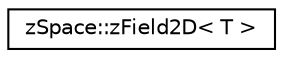 digraph "Graphical Class Hierarchy"
{
 // LATEX_PDF_SIZE
  edge [fontname="Helvetica",fontsize="10",labelfontname="Helvetica",labelfontsize="10"];
  node [fontname="Helvetica",fontsize="10",shape=record];
  rankdir="LR";
  Node0 [label="zSpace::zField2D\< T \>",height=0.2,width=0.4,color="black", fillcolor="white", style="filled",URL="$classz_space_1_1z_field2_d.html",tooltip="A template class for 2D fields - scalar and vector."];
}
